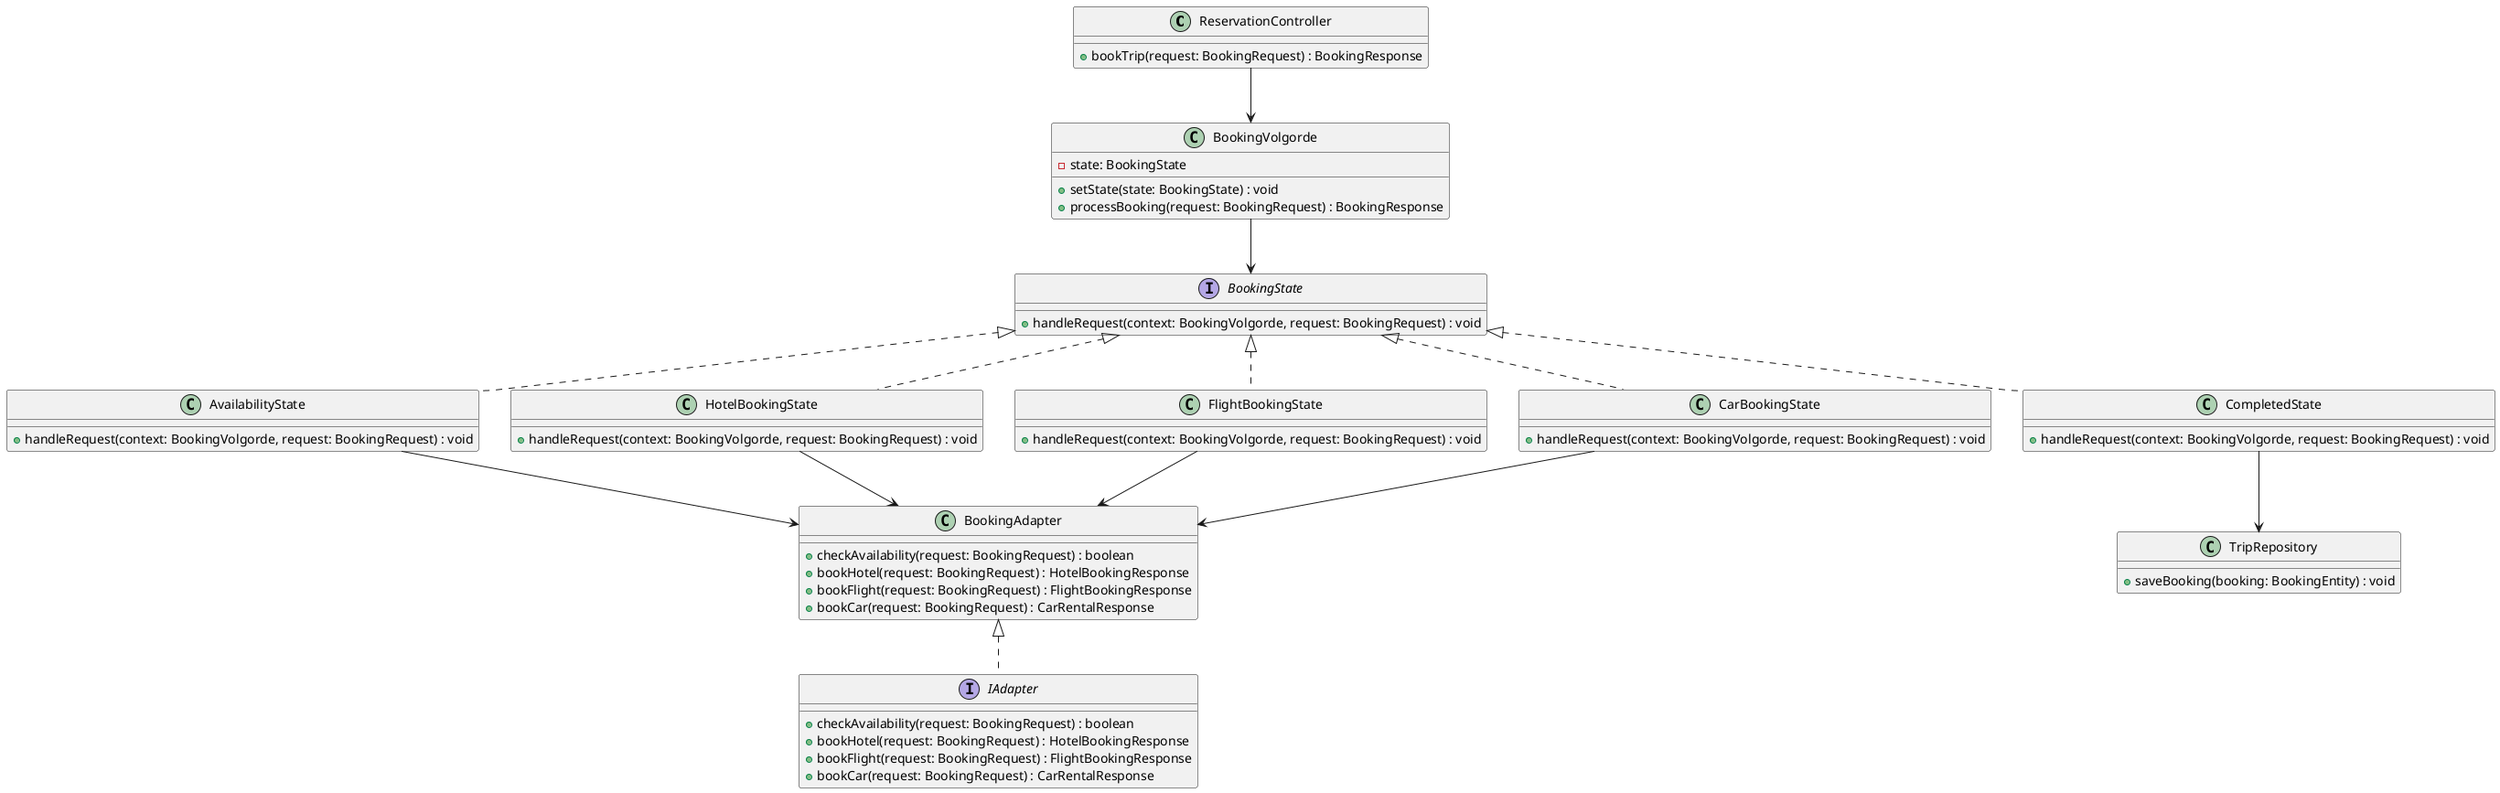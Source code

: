 @startuml
class ReservationController {
  + bookTrip(request: BookingRequest) : BookingResponse
}

class BookingVolgorde {
  - state: BookingState
  + setState(state: BookingState) : void
  + processBooking(request: BookingRequest) : BookingResponse
}

interface BookingState {
  + handleRequest(context: BookingVolgorde, request: BookingRequest) : void
}

class AvailabilityState {
  + handleRequest(context: BookingVolgorde, request: BookingRequest) : void
}

class HotelBookingState {
  + handleRequest(context: BookingVolgorde, request: BookingRequest) : void
}

class FlightBookingState {
  + handleRequest(context: BookingVolgorde, request: BookingRequest) : void
}

class CarBookingState {
  + handleRequest(context: BookingVolgorde, request: BookingRequest) : void
}

class CompletedState {
  + handleRequest(context: BookingVolgorde, request: BookingRequest) : void
}

interface IAdapter {
  + checkAvailability(request: BookingRequest) : boolean
  + bookHotel(request: BookingRequest) : HotelBookingResponse
  + bookFlight(request: BookingRequest) : FlightBookingResponse
  + bookCar(request: BookingRequest) : CarRentalResponse
}

class BookingAdapter {
  + checkAvailability(request: BookingRequest) : boolean
  + bookHotel(request: BookingRequest) : HotelBookingResponse
  + bookFlight(request: BookingRequest) : FlightBookingResponse
  + bookCar(request: BookingRequest) : CarRentalResponse
}

class TripRepository {
  + saveBooking(booking: BookingEntity) : void
}

ReservationController --> BookingVolgorde
BookingVolgorde --> BookingState
BookingState <|.. AvailabilityState
BookingState <|.. HotelBookingState
BookingState <|.. FlightBookingState
BookingState <|.. CarBookingState
BookingState <|.. CompletedState
AvailabilityState --> BookingAdapter
HotelBookingState --> BookingAdapter
FlightBookingState --> BookingAdapter
CarBookingState --> BookingAdapter
CompletedState --> TripRepository
BookingAdapter <|.. IAdapter
@enduml
